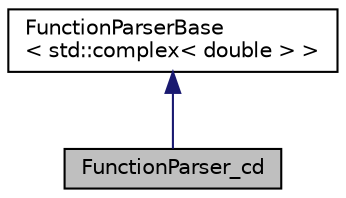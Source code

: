 digraph "FunctionParser_cd"
{
 // LATEX_PDF_SIZE
  edge [fontname="Helvetica",fontsize="10",labelfontname="Helvetica",labelfontsize="10"];
  node [fontname="Helvetica",fontsize="10",shape=record];
  Node1 [label="FunctionParser_cd",height=0.2,width=0.4,color="black", fillcolor="grey75", style="filled", fontcolor="black",tooltip=" "];
  Node2 -> Node1 [dir="back",color="midnightblue",fontsize="10",style="solid"];
  Node2 [label="FunctionParserBase\l\< std::complex\< double \> \>",height=0.2,width=0.4,color="black", fillcolor="white", style="filled",URL="$classFunctionParserBase.html",tooltip=" "];
}
